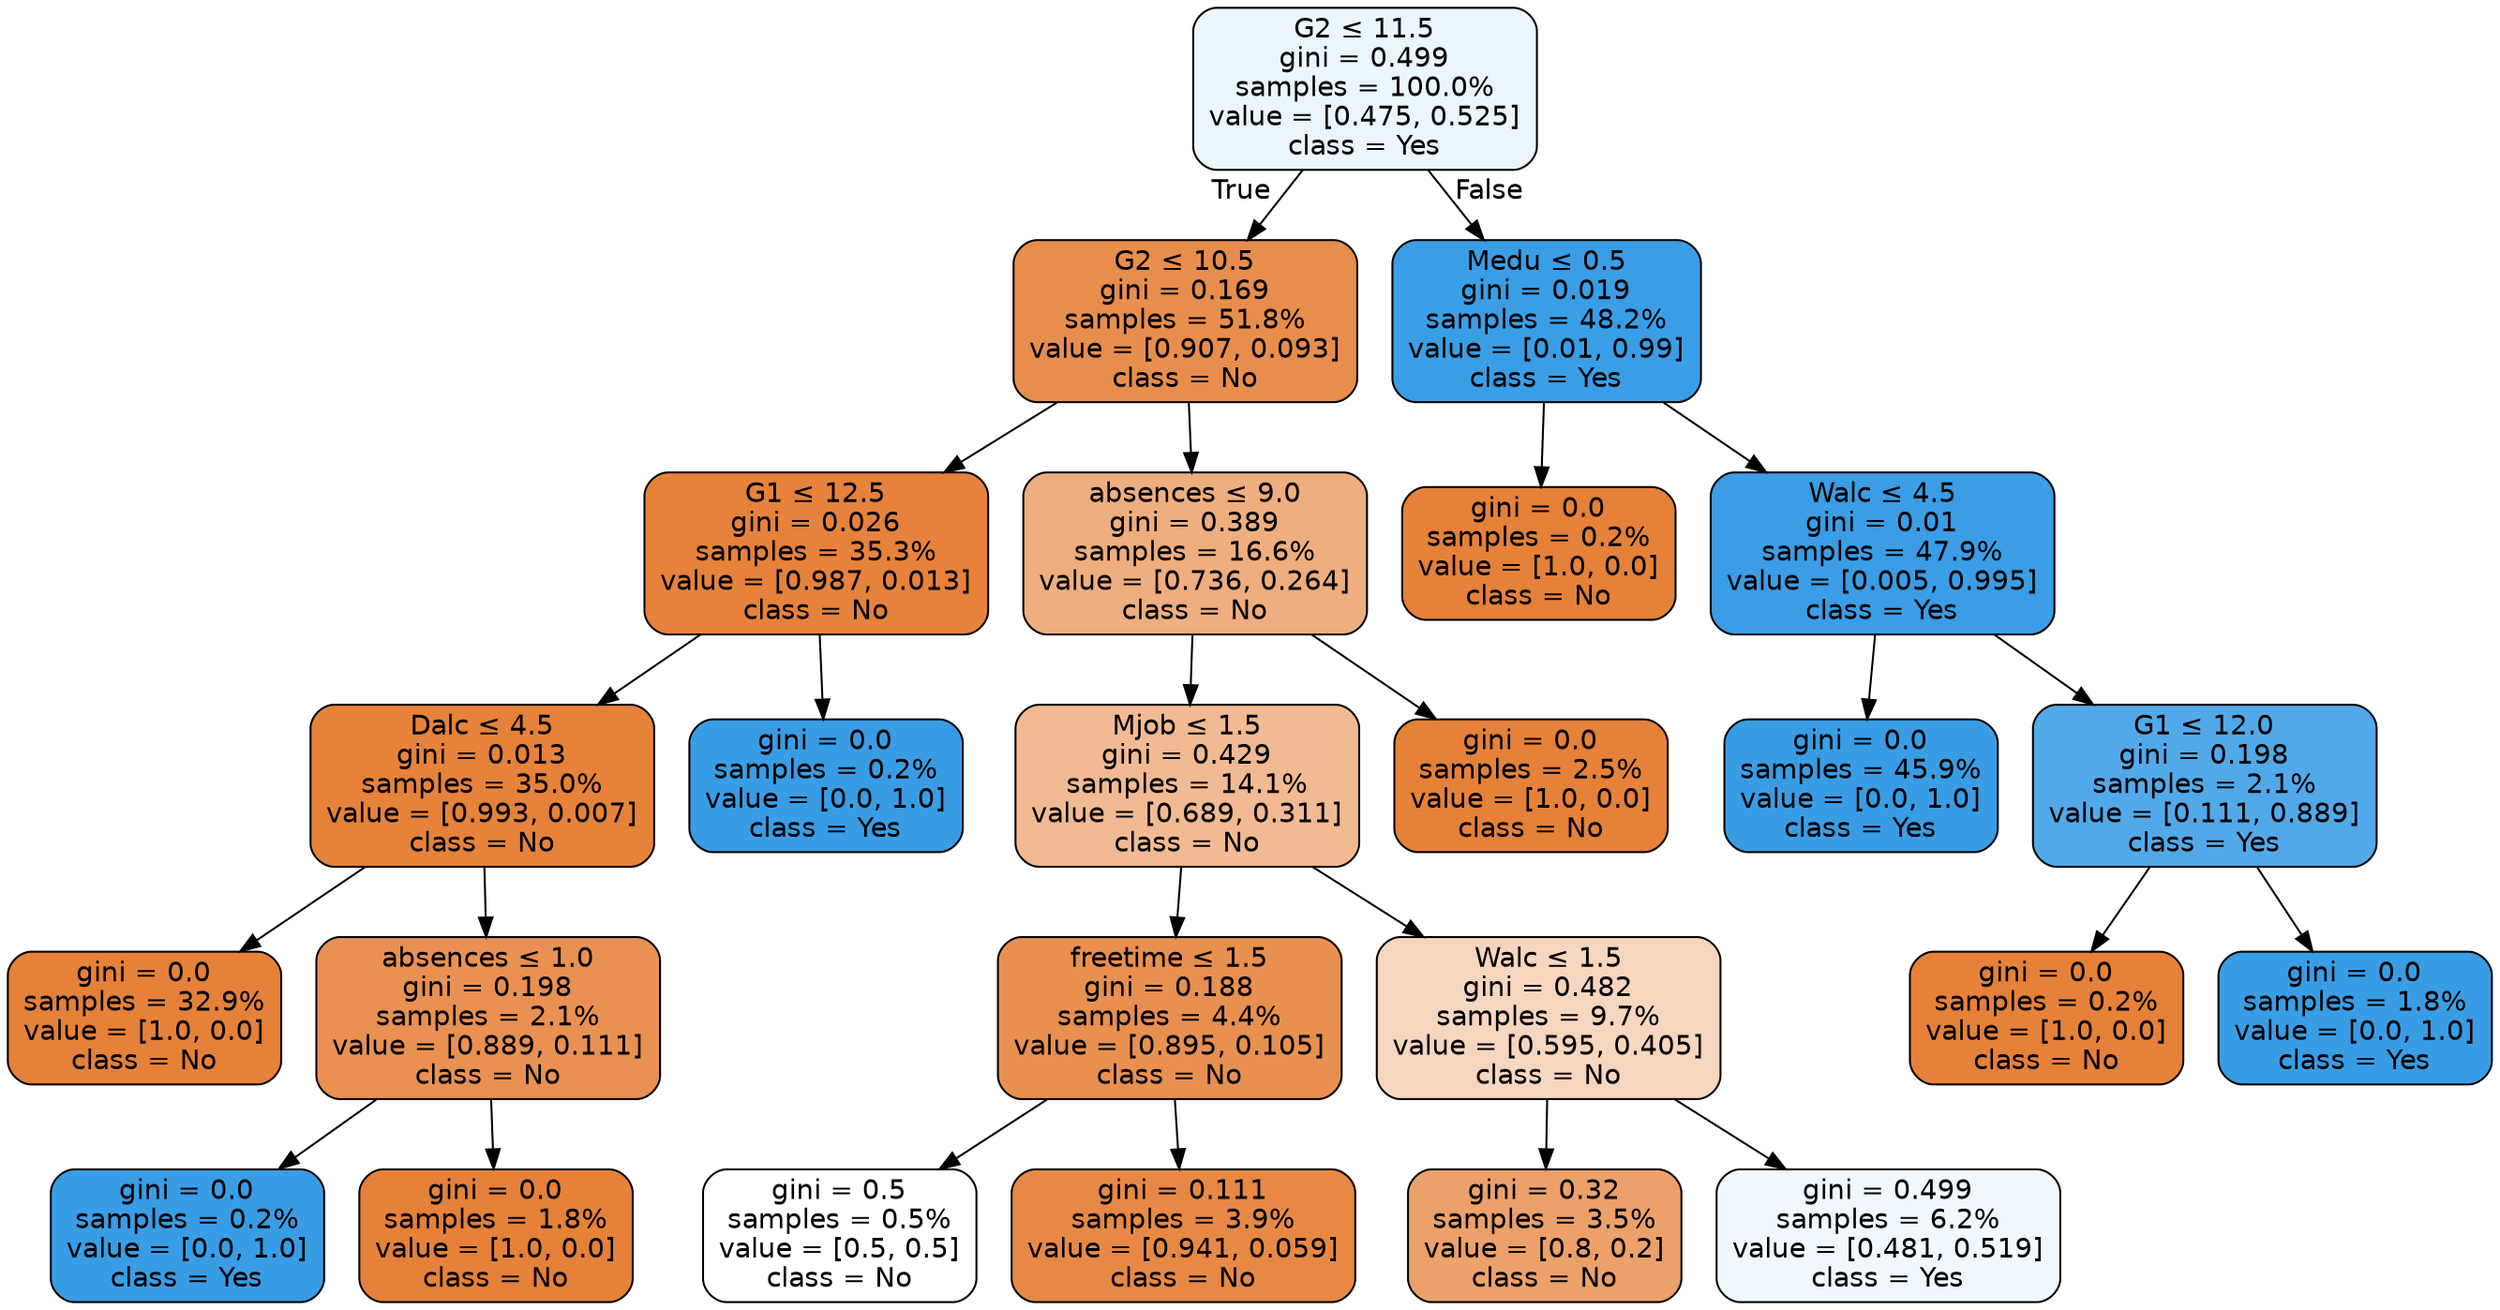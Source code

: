 digraph Tree {
node [shape=box, style="filled, rounded", color="black", fontname=helvetica] ;
edge [fontname=helvetica] ;
0 [label=<G2 &le; 11.5<br/>gini = 0.499<br/>samples = 100.0%<br/>value = [0.475, 0.525]<br/>class = Yes>, fillcolor="#399de519"] ;
1 [label=<G2 &le; 10.5<br/>gini = 0.169<br/>samples = 51.8%<br/>value = [0.907, 0.093]<br/>class = No>, fillcolor="#e58139e5"] ;
0 -> 1 [labeldistance=2.5, labelangle=45, headlabel="True"] ;
2 [label=<G1 &le; 12.5<br/>gini = 0.026<br/>samples = 35.3%<br/>value = [0.987, 0.013]<br/>class = No>, fillcolor="#e58139fc"] ;
1 -> 2 ;
3 [label=<Dalc &le; 4.5<br/>gini = 0.013<br/>samples = 35.0%<br/>value = [0.993, 0.007]<br/>class = No>, fillcolor="#e58139fd"] ;
2 -> 3 ;
4 [label=<gini = 0.0<br/>samples = 32.9%<br/>value = [1.0, 0.0]<br/>class = No>, fillcolor="#e58139ff"] ;
3 -> 4 ;
5 [label=<absences &le; 1.0<br/>gini = 0.198<br/>samples = 2.1%<br/>value = [0.889, 0.111]<br/>class = No>, fillcolor="#e58139df"] ;
3 -> 5 ;
6 [label=<gini = 0.0<br/>samples = 0.2%<br/>value = [0.0, 1.0]<br/>class = Yes>, fillcolor="#399de5ff"] ;
5 -> 6 ;
7 [label=<gini = 0.0<br/>samples = 1.8%<br/>value = [1.0, 0.0]<br/>class = No>, fillcolor="#e58139ff"] ;
5 -> 7 ;
8 [label=<gini = 0.0<br/>samples = 0.2%<br/>value = [0.0, 1.0]<br/>class = Yes>, fillcolor="#399de5ff"] ;
2 -> 8 ;
9 [label=<absences &le; 9.0<br/>gini = 0.389<br/>samples = 16.6%<br/>value = [0.736, 0.264]<br/>class = No>, fillcolor="#e58139a4"] ;
1 -> 9 ;
10 [label=<Mjob &le; 1.5<br/>gini = 0.429<br/>samples = 14.1%<br/>value = [0.689, 0.311]<br/>class = No>, fillcolor="#e581398c"] ;
9 -> 10 ;
11 [label=<freetime &le; 1.5<br/>gini = 0.188<br/>samples = 4.4%<br/>value = [0.895, 0.105]<br/>class = No>, fillcolor="#e58139e1"] ;
10 -> 11 ;
12 [label=<gini = 0.5<br/>samples = 0.5%<br/>value = [0.5, 0.5]<br/>class = No>, fillcolor="#e5813900"] ;
11 -> 12 ;
13 [label=<gini = 0.111<br/>samples = 3.9%<br/>value = [0.941, 0.059]<br/>class = No>, fillcolor="#e58139ef"] ;
11 -> 13 ;
14 [label=<Walc &le; 1.5<br/>gini = 0.482<br/>samples = 9.7%<br/>value = [0.595, 0.405]<br/>class = No>, fillcolor="#e5813952"] ;
10 -> 14 ;
15 [label=<gini = 0.32<br/>samples = 3.5%<br/>value = [0.8, 0.2]<br/>class = No>, fillcolor="#e58139bf"] ;
14 -> 15 ;
16 [label=<gini = 0.499<br/>samples = 6.2%<br/>value = [0.481, 0.519]<br/>class = Yes>, fillcolor="#399de512"] ;
14 -> 16 ;
17 [label=<gini = 0.0<br/>samples = 2.5%<br/>value = [1.0, 0.0]<br/>class = No>, fillcolor="#e58139ff"] ;
9 -> 17 ;
18 [label=<Medu &le; 0.5<br/>gini = 0.019<br/>samples = 48.2%<br/>value = [0.01, 0.99]<br/>class = Yes>, fillcolor="#399de5fd"] ;
0 -> 18 [labeldistance=2.5, labelangle=-45, headlabel="False"] ;
19 [label=<gini = 0.0<br/>samples = 0.2%<br/>value = [1.0, 0.0]<br/>class = No>, fillcolor="#e58139ff"] ;
18 -> 19 ;
20 [label=<Walc &le; 4.5<br/>gini = 0.01<br/>samples = 47.9%<br/>value = [0.005, 0.995]<br/>class = Yes>, fillcolor="#399de5fe"] ;
18 -> 20 ;
21 [label=<gini = 0.0<br/>samples = 45.9%<br/>value = [0.0, 1.0]<br/>class = Yes>, fillcolor="#399de5ff"] ;
20 -> 21 ;
22 [label=<G1 &le; 12.0<br/>gini = 0.198<br/>samples = 2.1%<br/>value = [0.111, 0.889]<br/>class = Yes>, fillcolor="#399de5df"] ;
20 -> 22 ;
23 [label=<gini = 0.0<br/>samples = 0.2%<br/>value = [1.0, 0.0]<br/>class = No>, fillcolor="#e58139ff"] ;
22 -> 23 ;
24 [label=<gini = 0.0<br/>samples = 1.8%<br/>value = [0.0, 1.0]<br/>class = Yes>, fillcolor="#399de5ff"] ;
22 -> 24 ;
}